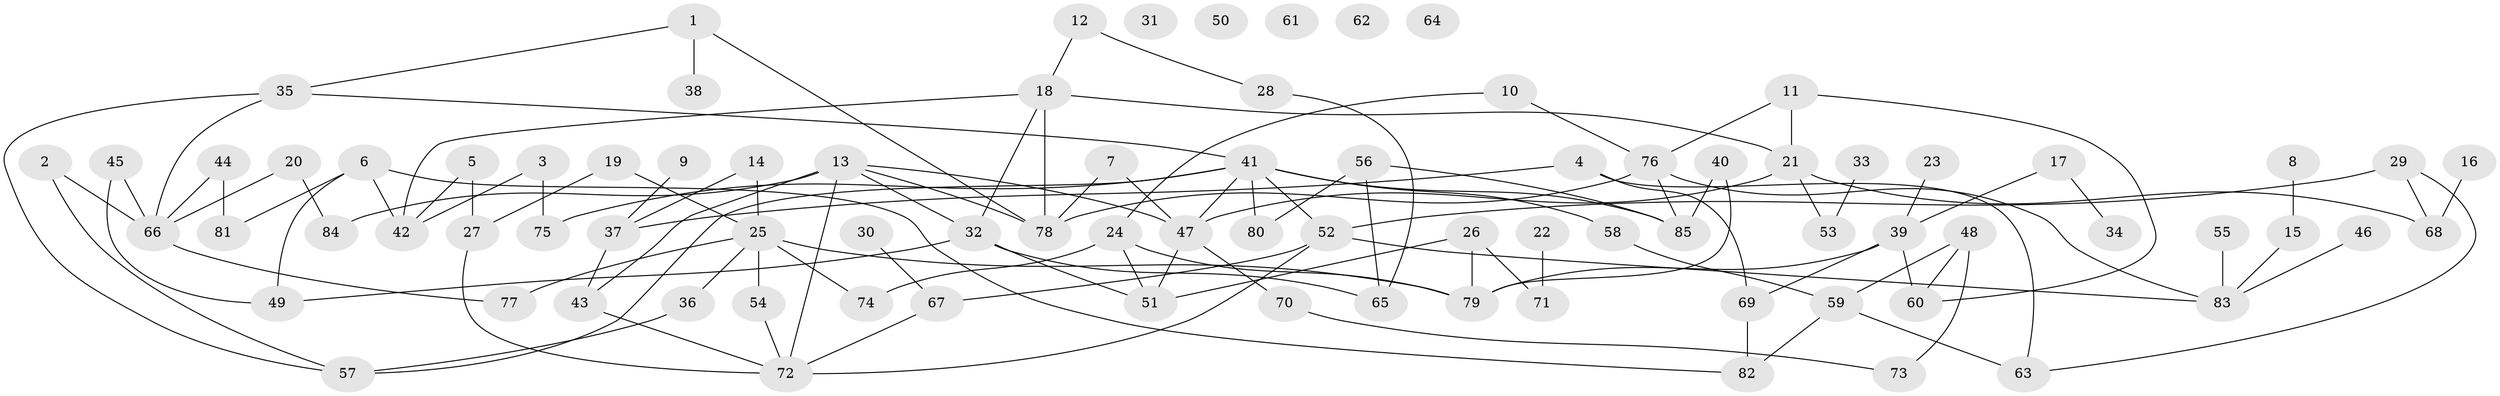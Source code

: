 // coarse degree distribution, {6: 0.14705882352941177, 1: 0.14705882352941177, 0: 0.14705882352941177, 3: 0.08823529411764706, 2: 0.23529411764705882, 5: 0.08823529411764706, 4: 0.08823529411764706, 9: 0.029411764705882353, 8: 0.029411764705882353}
// Generated by graph-tools (version 1.1) at 2025/43/03/04/25 21:43:08]
// undirected, 85 vertices, 119 edges
graph export_dot {
graph [start="1"]
  node [color=gray90,style=filled];
  1;
  2;
  3;
  4;
  5;
  6;
  7;
  8;
  9;
  10;
  11;
  12;
  13;
  14;
  15;
  16;
  17;
  18;
  19;
  20;
  21;
  22;
  23;
  24;
  25;
  26;
  27;
  28;
  29;
  30;
  31;
  32;
  33;
  34;
  35;
  36;
  37;
  38;
  39;
  40;
  41;
  42;
  43;
  44;
  45;
  46;
  47;
  48;
  49;
  50;
  51;
  52;
  53;
  54;
  55;
  56;
  57;
  58;
  59;
  60;
  61;
  62;
  63;
  64;
  65;
  66;
  67;
  68;
  69;
  70;
  71;
  72;
  73;
  74;
  75;
  76;
  77;
  78;
  79;
  80;
  81;
  82;
  83;
  84;
  85;
  1 -- 35;
  1 -- 38;
  1 -- 78;
  2 -- 57;
  2 -- 66;
  3 -- 42;
  3 -- 75;
  4 -- 37;
  4 -- 63;
  4 -- 69;
  5 -- 27;
  5 -- 42;
  6 -- 42;
  6 -- 49;
  6 -- 81;
  6 -- 82;
  7 -- 47;
  7 -- 78;
  8 -- 15;
  9 -- 37;
  10 -- 24;
  10 -- 76;
  11 -- 21;
  11 -- 60;
  11 -- 76;
  12 -- 18;
  12 -- 28;
  13 -- 32;
  13 -- 43;
  13 -- 47;
  13 -- 72;
  13 -- 78;
  13 -- 84;
  14 -- 25;
  14 -- 37;
  15 -- 83;
  16 -- 68;
  17 -- 34;
  17 -- 39;
  18 -- 21;
  18 -- 32;
  18 -- 42;
  18 -- 78;
  19 -- 25;
  19 -- 27;
  20 -- 66;
  20 -- 84;
  21 -- 47;
  21 -- 53;
  21 -- 68;
  22 -- 71;
  23 -- 39;
  24 -- 51;
  24 -- 74;
  24 -- 79;
  25 -- 36;
  25 -- 54;
  25 -- 74;
  25 -- 77;
  25 -- 79;
  26 -- 51;
  26 -- 71;
  26 -- 79;
  27 -- 72;
  28 -- 65;
  29 -- 52;
  29 -- 63;
  29 -- 68;
  30 -- 67;
  32 -- 49;
  32 -- 51;
  32 -- 65;
  33 -- 53;
  35 -- 41;
  35 -- 57;
  35 -- 66;
  36 -- 57;
  37 -- 43;
  39 -- 60;
  39 -- 69;
  39 -- 79;
  40 -- 79;
  40 -- 85;
  41 -- 47;
  41 -- 52;
  41 -- 57;
  41 -- 58;
  41 -- 75;
  41 -- 80;
  41 -- 85;
  43 -- 72;
  44 -- 66;
  44 -- 81;
  45 -- 49;
  45 -- 66;
  46 -- 83;
  47 -- 51;
  47 -- 70;
  48 -- 59;
  48 -- 60;
  48 -- 73;
  52 -- 67;
  52 -- 72;
  52 -- 83;
  54 -- 72;
  55 -- 83;
  56 -- 65;
  56 -- 80;
  56 -- 85;
  58 -- 59;
  59 -- 63;
  59 -- 82;
  66 -- 77;
  67 -- 72;
  69 -- 82;
  70 -- 73;
  76 -- 78;
  76 -- 83;
  76 -- 85;
}
